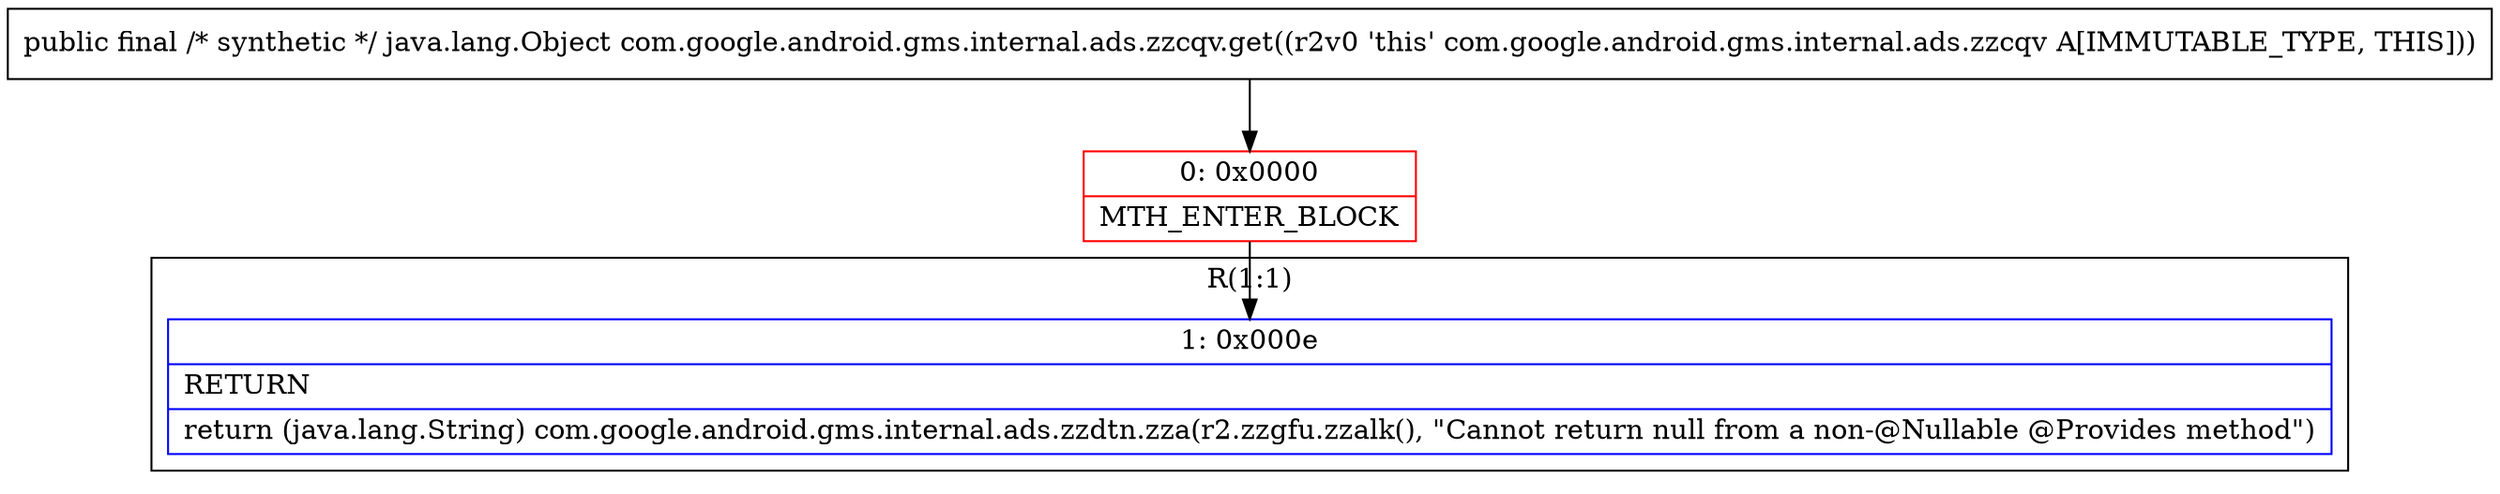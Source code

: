 digraph "CFG forcom.google.android.gms.internal.ads.zzcqv.get()Ljava\/lang\/Object;" {
subgraph cluster_Region_1946036908 {
label = "R(1:1)";
node [shape=record,color=blue];
Node_1 [shape=record,label="{1\:\ 0x000e|RETURN\l|return (java.lang.String) com.google.android.gms.internal.ads.zzdtn.zza(r2.zzgfu.zzalk(), \"Cannot return null from a non\-@Nullable @Provides method\")\l}"];
}
Node_0 [shape=record,color=red,label="{0\:\ 0x0000|MTH_ENTER_BLOCK\l}"];
MethodNode[shape=record,label="{public final \/* synthetic *\/ java.lang.Object com.google.android.gms.internal.ads.zzcqv.get((r2v0 'this' com.google.android.gms.internal.ads.zzcqv A[IMMUTABLE_TYPE, THIS])) }"];
MethodNode -> Node_0;
Node_0 -> Node_1;
}


